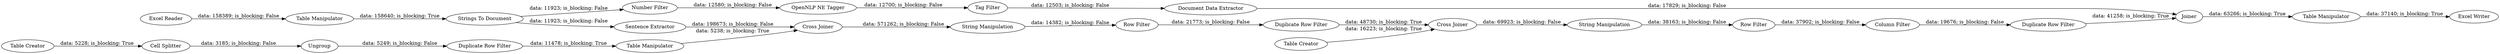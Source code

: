 digraph {
	"-4626390640516212865_20" [label=Ungroup]
	"-4626390640516212865_42" [label="Table Manipulator"]
	"-4626390640516212865_33" [label="Tag Filter"]
	"-4626390640516212865_2" [label="Table Manipulator"]
	"-4626390640516212865_19" [label="Cell Splitter"]
	"-4626390640516212865_46" [label="Document Data Extractor"]
	"-4626390640516212865_13" [label="String Manipulation"]
	"-4626390640516212865_5" [label="Table Creator"]
	"-4626390640516212865_8" [label="String Manipulation"]
	"-4626390640516212865_44" [label="Duplicate Row Filter"]
	"-4626390640516212865_10" [label="Row Filter"]
	"-4626390640516212865_31" [label="Strings To Document"]
	"-4626390640516212865_41" [label=Joiner]
	"-4626390640516212865_43" [label="Number Filter"]
	"-4626390640516212865_7" [label="Cross Joiner"]
	"-4626390640516212865_12" [label="Cross Joiner"]
	"-4626390640516212865_32" [label="OpenNLP NE Tagger"]
	"-4626390640516212865_15" [label="Column Filter"]
	"-4626390640516212865_11" [label="Table Creator"]
	"-4626390640516212865_27" [label="Table Manipulator"]
	"-4626390640516212865_1" [label="Excel Reader"]
	"-4626390640516212865_16" [label="Duplicate Row Filter"]
	"-4626390640516212865_47" [label="Sentence Extractor"]
	"-4626390640516212865_18" [label="Excel Writer"]
	"-4626390640516212865_14" [label="Row Filter"]
	"-4626390640516212865_21" [label="Duplicate Row Filter"]
	"-4626390640516212865_32" -> "-4626390640516212865_33" [label="data: 12700; is_blocking: False"]
	"-4626390640516212865_1" -> "-4626390640516212865_2" [label="data: 158389; is_blocking: False"]
	"-4626390640516212865_43" -> "-4626390640516212865_32" [label="data: 12580; is_blocking: False"]
	"-4626390640516212865_31" -> "-4626390640516212865_43" [label="data: 11923; is_blocking: False"]
	"-4626390640516212865_21" -> "-4626390640516212865_27" [label="data: 11478; is_blocking: True"]
	"-4626390640516212865_13" -> "-4626390640516212865_14" [label="data: 38163; is_blocking: False"]
	"-4626390640516212865_16" -> "-4626390640516212865_41" [label="data: 41258; is_blocking: True"]
	"-4626390640516212865_31" -> "-4626390640516212865_47" [label="data: 11923; is_blocking: False"]
	"-4626390640516212865_19" -> "-4626390640516212865_20" [label="data: 3185; is_blocking: False"]
	"-4626390640516212865_12" -> "-4626390640516212865_13" [label="data: 69923; is_blocking: False"]
	"-4626390640516212865_33" -> "-4626390640516212865_46" [label="data: 12503; is_blocking: False"]
	"-4626390640516212865_20" -> "-4626390640516212865_21" [label="data: 5249; is_blocking: False"]
	"-4626390640516212865_15" -> "-4626390640516212865_16" [label="data: 19676; is_blocking: False"]
	"-4626390640516212865_44" -> "-4626390640516212865_12" [label="data: 48730; is_blocking: True"]
	"-4626390640516212865_2" -> "-4626390640516212865_31" [label="data: 158640; is_blocking: True"]
	"-4626390640516212865_11" -> "-4626390640516212865_12" [label="data: 16223; is_blocking: True"]
	"-4626390640516212865_8" -> "-4626390640516212865_10" [label="data: 14382; is_blocking: False"]
	"-4626390640516212865_5" -> "-4626390640516212865_19" [label="data: 5228; is_blocking: True"]
	"-4626390640516212865_46" -> "-4626390640516212865_41" [label="data: 17829; is_blocking: False"]
	"-4626390640516212865_14" -> "-4626390640516212865_15" [label="data: 37902; is_blocking: False"]
	"-4626390640516212865_41" -> "-4626390640516212865_42" [label="data: 63266; is_blocking: True"]
	"-4626390640516212865_27" -> "-4626390640516212865_7" [label="data: 5238; is_blocking: True"]
	"-4626390640516212865_42" -> "-4626390640516212865_18" [label="data: 37140; is_blocking: True"]
	"-4626390640516212865_47" -> "-4626390640516212865_7" [label="data: 198673; is_blocking: False"]
	"-4626390640516212865_7" -> "-4626390640516212865_8" [label="data: 571262; is_blocking: False"]
	"-4626390640516212865_10" -> "-4626390640516212865_44" [label="data: 21773; is_blocking: False"]
	rankdir=LR
}
